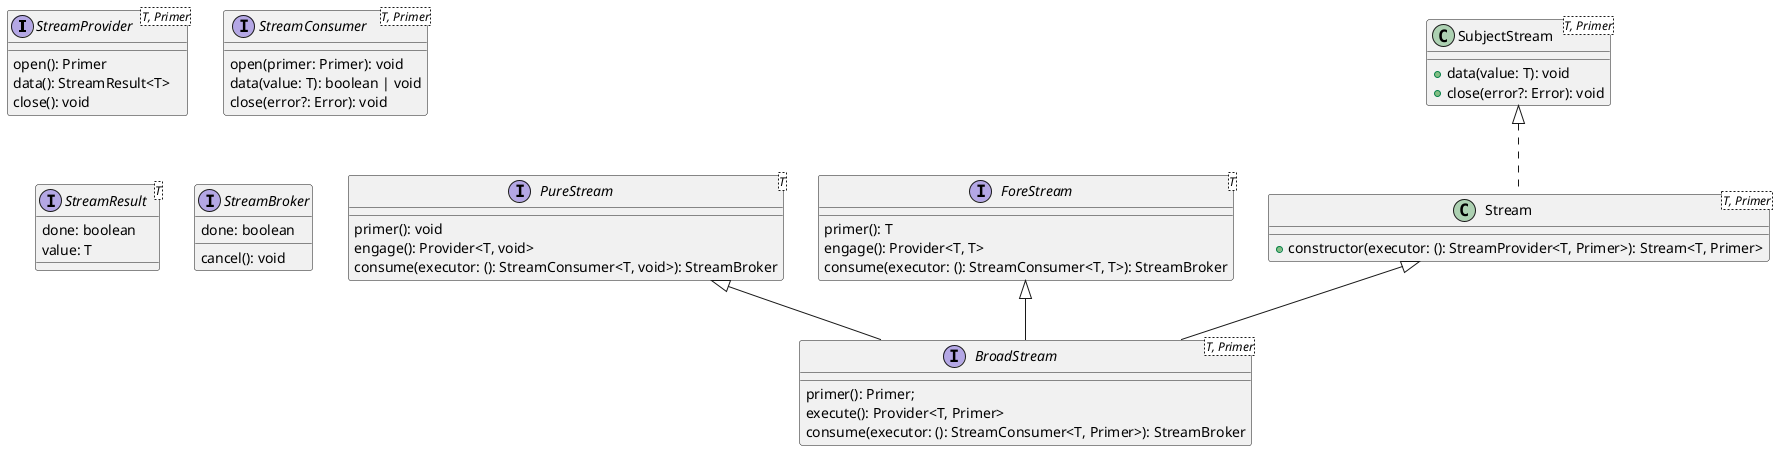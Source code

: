@startuml Classes

interface StreamProvider<T, Primer> {
  open(): Primer
  data(): StreamResult<T>
  close(): void
}

interface StreamConsumer<T, Primer> {
  open(primer: Primer): void
  data(value: T): boolean | void
  close(error?: Error): void
}

interface StreamResult<T> {
  done: boolean
  value: T
}

interface StreamBroker {
  done: boolean
  cancel(): void
}

interface BroadStream<T, Primer> {
  primer(): Primer;
  execute(): Provider<T, Primer>
  consume(executor: (): StreamConsumer<T, Primer>): StreamBroker
}

PureStream <|-- BroadStream
interface PureStream<T> {
  primer(): void
  engage(): Provider<T, void>
  consume(executor: (): StreamConsumer<T, void>): StreamBroker
}

ForeStream <|-- BroadStream
interface ForeStream<T> {
  primer(): T
  engage(): Provider<T, T>
  consume(executor: (): StreamConsumer<T, T>): StreamBroker
}

Stream <|-- BroadStream
class Stream<T, Primer> {
  +constructor(executor: (): StreamProvider<T, Primer>): Stream<T, Primer>
}

SubjectStream <|.. Stream
class SubjectStream<T, Primer> {
  +data(value: T): void
  +close(error?: Error): void
}

@enduml
